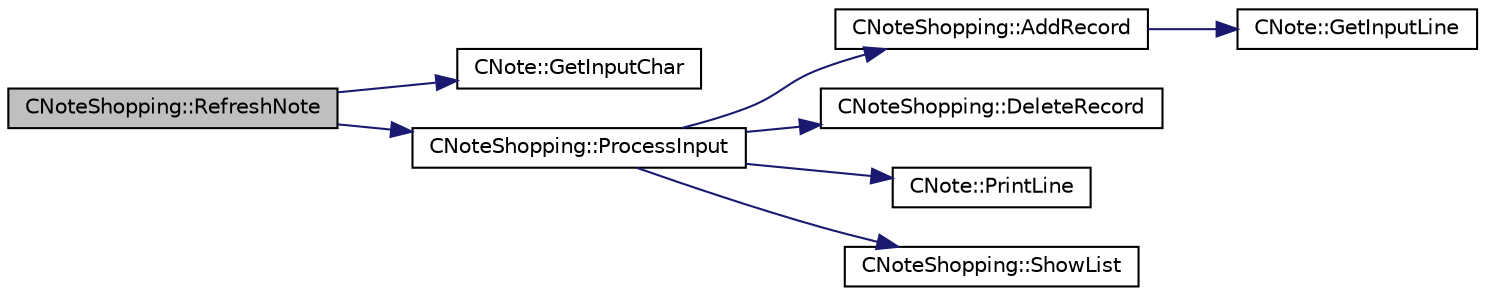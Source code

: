 digraph "CNoteShopping::RefreshNote"
{
 // LATEX_PDF_SIZE
  edge [fontname="Helvetica",fontsize="10",labelfontname="Helvetica",labelfontsize="10"];
  node [fontname="Helvetica",fontsize="10",shape=record];
  rankdir="LR";
  Node1 [label="CNoteShopping::RefreshNote",height=0.2,width=0.4,color="black", fillcolor="grey75", style="filled", fontcolor="black",tooltip="Handles the input and decision what will be done."];
  Node1 -> Node2 [color="midnightblue",fontsize="10",style="solid",fontname="Helvetica"];
  Node2 [label="CNote::GetInputChar",height=0.2,width=0.4,color="black", fillcolor="white", style="filled",URL="$classCNote.html#a34b82fc095ddd76e651a3262167a444b",tooltip="Reads a char from stdin and puts it into current_keypress variable."];
  Node1 -> Node3 [color="midnightblue",fontsize="10",style="solid",fontname="Helvetica"];
  Node3 [label="CNoteShopping::ProcessInput",height=0.2,width=0.4,color="black", fillcolor="white", style="filled",URL="$classCNoteShopping.html#ad7fb546005e70165f85f72924cedc4ea",tooltip="Decides what function will be called based on input key."];
  Node3 -> Node4 [color="midnightblue",fontsize="10",style="solid",fontname="Helvetica"];
  Node4 [label="CNoteShopping::AddRecord",height=0.2,width=0.4,color="black", fillcolor="white", style="filled",URL="$classCNoteShopping.html#a1ae0d786dd0122540d9111ec1c60cf58",tooltip="Adds a new records into the vector in the right format."];
  Node4 -> Node5 [color="midnightblue",fontsize="10",style="solid",fontname="Helvetica"];
  Node5 [label="CNote::GetInputLine",height=0.2,width=0.4,color="black", fillcolor="white", style="filled",URL="$classCNote.html#a503cdc32ab502847c764e194bf53ee6d",tooltip="Reads a line from stdin and returns it."];
  Node3 -> Node6 [color="midnightblue",fontsize="10",style="solid",fontname="Helvetica"];
  Node6 [label="CNoteShopping::DeleteRecord",height=0.2,width=0.4,color="black", fillcolor="white", style="filled",URL="$classCNoteShopping.html#adce6f7a8e9a8517dfe73c71ca0bb6197",tooltip="Deletes a record from the vector of records."];
  Node3 -> Node7 [color="midnightblue",fontsize="10",style="solid",fontname="Helvetica"];
  Node7 [label="CNote::PrintLine",height=0.2,width=0.4,color="black", fillcolor="white", style="filled",URL="$classCNote.html#a3f4ada896501a9c6889104322dd20b4b",tooltip="Prints a line to stdout from the argument string."];
  Node3 -> Node8 [color="midnightblue",fontsize="10",style="solid",fontname="Helvetica"];
  Node8 [label="CNoteShopping::ShowList",height=0.2,width=0.4,color="black", fillcolor="white", style="filled",URL="$classCNoteShopping.html#a8eac16e44e83cc7ae60148cee373507a",tooltip="Shows content of the records vector in the right format."];
}
